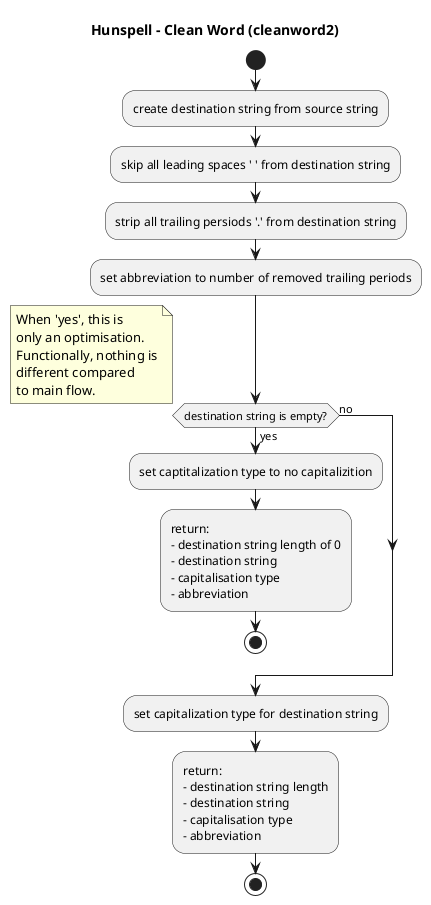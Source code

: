 @startuml

title Hunspell - Clean Word (cleanword2)

start
:create destination string from source string;
:skip all leading spaces ' ' from destination string;
:strip all trailing persiods '.' from destination string;
:set abbreviation to number of removed trailing periods;
if (destination string is empty?) then (yes)
	:set captitalization type to no capitalizition;
	:return:\n- destination string length of 0\n- destination string\n- capitalisation type\n- abbreviation;
	stop
else (no)
endif
note left: When 'yes', this is\nonly an optimisation.\nFunctionally, nothing is\ndifferent compared\nto main flow.
:set capitalization type for destination string;
:return:\n- destination string length\n- destination string\n- capitalisation type\n- abbreviation;
stop

@enduml
